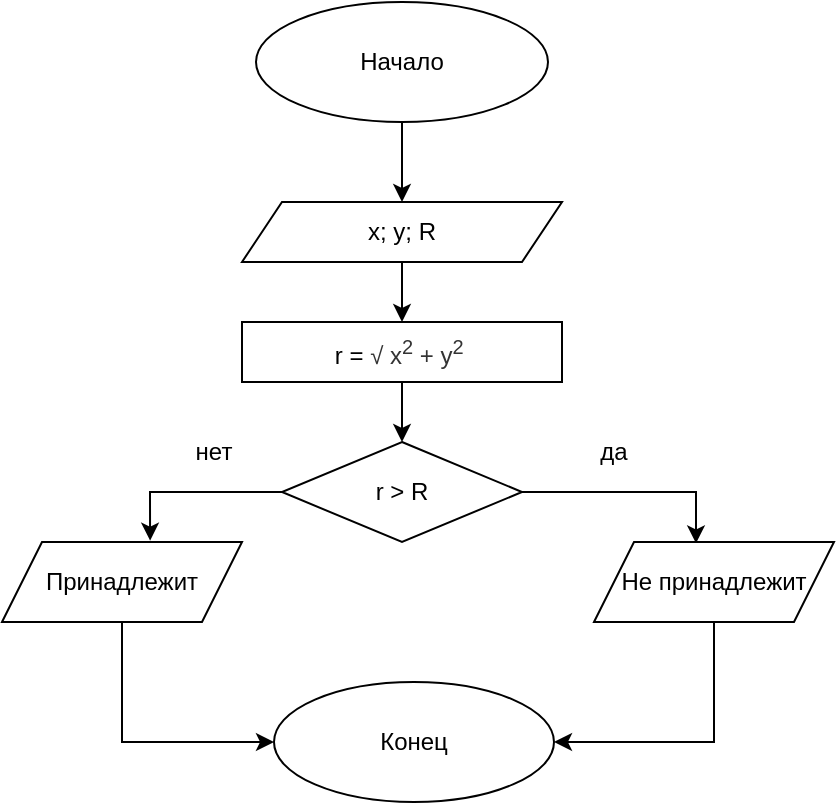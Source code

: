 <mxfile version="15.6.0" type="github">
  <diagram id="b-q77j6uiahfNlb-HZ7u" name="Page-1">
    <mxGraphModel dx="1102" dy="609" grid="1" gridSize="10" guides="1" tooltips="1" connect="1" arrows="1" fold="1" page="1" pageScale="1" pageWidth="827" pageHeight="1169" math="0" shadow="0">
      <root>
        <mxCell id="0" />
        <mxCell id="1" parent="0" />
        <mxCell id="gTkQZluUpDbsvUL8LyNJ-2" style="edgeStyle=orthogonalEdgeStyle;rounded=0;orthogonalLoop=1;jettySize=auto;html=1;exitX=0.5;exitY=1;exitDx=0;exitDy=0;entryX=0.5;entryY=0;entryDx=0;entryDy=0;" edge="1" parent="1" source="gTkQZluUpDbsvUL8LyNJ-1" target="gTkQZluUpDbsvUL8LyNJ-3">
          <mxGeometry relative="1" as="geometry">
            <mxPoint x="427" y="110" as="targetPoint" />
          </mxGeometry>
        </mxCell>
        <mxCell id="gTkQZluUpDbsvUL8LyNJ-1" value="Начало" style="ellipse;whiteSpace=wrap;html=1;" vertex="1" parent="1">
          <mxGeometry x="341" y="10" width="146" height="60" as="geometry" />
        </mxCell>
        <mxCell id="gTkQZluUpDbsvUL8LyNJ-5" value="" style="edgeStyle=orthogonalEdgeStyle;rounded=0;orthogonalLoop=1;jettySize=auto;html=1;" edge="1" parent="1" source="gTkQZluUpDbsvUL8LyNJ-3" target="gTkQZluUpDbsvUL8LyNJ-4">
          <mxGeometry relative="1" as="geometry" />
        </mxCell>
        <mxCell id="gTkQZluUpDbsvUL8LyNJ-3" value="x; y; R" style="shape=parallelogram;perimeter=parallelogramPerimeter;whiteSpace=wrap;html=1;fixedSize=1;" vertex="1" parent="1">
          <mxGeometry x="334" y="110" width="160" height="30" as="geometry" />
        </mxCell>
        <mxCell id="gTkQZluUpDbsvUL8LyNJ-8" value="" style="edgeStyle=orthogonalEdgeStyle;rounded=0;orthogonalLoop=1;jettySize=auto;html=1;fontSize=12;" edge="1" parent="1" source="gTkQZluUpDbsvUL8LyNJ-4" target="gTkQZluUpDbsvUL8LyNJ-7">
          <mxGeometry relative="1" as="geometry" />
        </mxCell>
        <mxCell id="gTkQZluUpDbsvUL8LyNJ-4" value="r =&amp;nbsp;&lt;span style=&quot;color: rgb(51 , 51 , 51) ; font-family: &amp;#34;arial&amp;#34; , &amp;#34;helvetica&amp;#34; , sans-serif ; background-color: rgb(255 , 255 , 255)&quot;&gt;&lt;font style=&quot;font-size: 12px&quot;&gt;√ x&lt;sup&gt;2&lt;/sup&gt; + y&lt;sup&gt;2&amp;nbsp;&lt;br&gt;&lt;/sup&gt;&lt;/font&gt;&lt;/span&gt;" style="whiteSpace=wrap;html=1;" vertex="1" parent="1">
          <mxGeometry x="334" y="170" width="160" height="30" as="geometry" />
        </mxCell>
        <mxCell id="gTkQZluUpDbsvUL8LyNJ-10" value="" style="edgeStyle=orthogonalEdgeStyle;rounded=0;orthogonalLoop=1;jettySize=auto;html=1;fontSize=12;entryX=0.425;entryY=0.017;entryDx=0;entryDy=0;entryPerimeter=0;" edge="1" parent="1" source="gTkQZluUpDbsvUL8LyNJ-7" target="gTkQZluUpDbsvUL8LyNJ-9">
          <mxGeometry relative="1" as="geometry" />
        </mxCell>
        <mxCell id="gTkQZluUpDbsvUL8LyNJ-12" value="" style="edgeStyle=orthogonalEdgeStyle;rounded=0;orthogonalLoop=1;jettySize=auto;html=1;fontSize=12;entryX=0.617;entryY=-0.017;entryDx=0;entryDy=0;entryPerimeter=0;" edge="1" parent="1" source="gTkQZluUpDbsvUL8LyNJ-7" target="gTkQZluUpDbsvUL8LyNJ-11">
          <mxGeometry relative="1" as="geometry">
            <mxPoint x="270" y="270" as="targetPoint" />
          </mxGeometry>
        </mxCell>
        <mxCell id="gTkQZluUpDbsvUL8LyNJ-7" value="r &amp;gt; R" style="rhombus;whiteSpace=wrap;html=1;" vertex="1" parent="1">
          <mxGeometry x="354" y="230" width="120" height="50" as="geometry" />
        </mxCell>
        <mxCell id="gTkQZluUpDbsvUL8LyNJ-16" style="edgeStyle=orthogonalEdgeStyle;rounded=0;orthogonalLoop=1;jettySize=auto;html=1;exitX=0.5;exitY=1;exitDx=0;exitDy=0;entryX=1;entryY=0.5;entryDx=0;entryDy=0;fontSize=12;" edge="1" parent="1" source="gTkQZluUpDbsvUL8LyNJ-9" target="gTkQZluUpDbsvUL8LyNJ-13">
          <mxGeometry relative="1" as="geometry" />
        </mxCell>
        <mxCell id="gTkQZluUpDbsvUL8LyNJ-9" value="Не принадлежит" style="shape=parallelogram;perimeter=parallelogramPerimeter;whiteSpace=wrap;html=1;fixedSize=1;" vertex="1" parent="1">
          <mxGeometry x="510" y="280" width="120" height="40" as="geometry" />
        </mxCell>
        <mxCell id="gTkQZluUpDbsvUL8LyNJ-15" style="edgeStyle=orthogonalEdgeStyle;rounded=0;orthogonalLoop=1;jettySize=auto;html=1;exitX=0.5;exitY=1;exitDx=0;exitDy=0;entryX=0;entryY=0.5;entryDx=0;entryDy=0;fontSize=12;" edge="1" parent="1" source="gTkQZluUpDbsvUL8LyNJ-11" target="gTkQZluUpDbsvUL8LyNJ-13">
          <mxGeometry relative="1" as="geometry" />
        </mxCell>
        <mxCell id="gTkQZluUpDbsvUL8LyNJ-11" value="Принадлежит" style="shape=parallelogram;perimeter=parallelogramPerimeter;whiteSpace=wrap;html=1;fixedSize=1;" vertex="1" parent="1">
          <mxGeometry x="214" y="280" width="120" height="40" as="geometry" />
        </mxCell>
        <mxCell id="gTkQZluUpDbsvUL8LyNJ-13" value="Конец" style="ellipse;whiteSpace=wrap;html=1;fontSize=12;align=center;" vertex="1" parent="1">
          <mxGeometry x="350" y="350" width="140" height="60" as="geometry" />
        </mxCell>
        <mxCell id="gTkQZluUpDbsvUL8LyNJ-17" value="нет" style="text;html=1;strokeColor=none;fillColor=none;align=center;verticalAlign=middle;whiteSpace=wrap;rounded=0;fontSize=12;" vertex="1" parent="1">
          <mxGeometry x="290" y="220" width="60" height="30" as="geometry" />
        </mxCell>
        <mxCell id="gTkQZluUpDbsvUL8LyNJ-18" value="да" style="text;html=1;strokeColor=none;fillColor=none;align=center;verticalAlign=middle;whiteSpace=wrap;rounded=0;fontSize=12;" vertex="1" parent="1">
          <mxGeometry x="490" y="220" width="60" height="30" as="geometry" />
        </mxCell>
      </root>
    </mxGraphModel>
  </diagram>
</mxfile>

